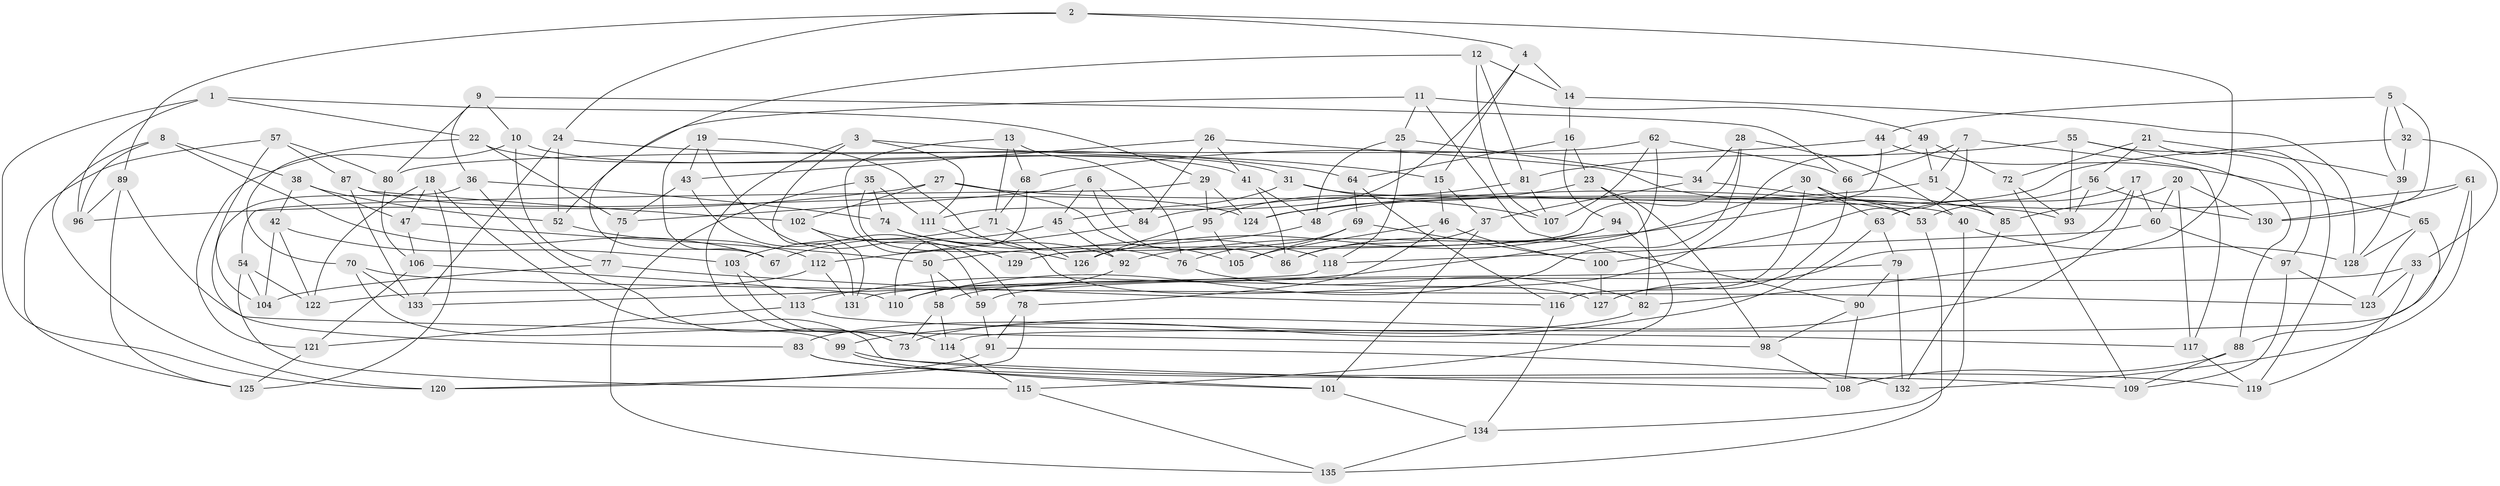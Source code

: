 // Generated by graph-tools (version 1.1) at 2025/03/03/09/25 03:03:00]
// undirected, 135 vertices, 270 edges
graph export_dot {
graph [start="1"]
  node [color=gray90,style=filled];
  1;
  2;
  3;
  4;
  5;
  6;
  7;
  8;
  9;
  10;
  11;
  12;
  13;
  14;
  15;
  16;
  17;
  18;
  19;
  20;
  21;
  22;
  23;
  24;
  25;
  26;
  27;
  28;
  29;
  30;
  31;
  32;
  33;
  34;
  35;
  36;
  37;
  38;
  39;
  40;
  41;
  42;
  43;
  44;
  45;
  46;
  47;
  48;
  49;
  50;
  51;
  52;
  53;
  54;
  55;
  56;
  57;
  58;
  59;
  60;
  61;
  62;
  63;
  64;
  65;
  66;
  67;
  68;
  69;
  70;
  71;
  72;
  73;
  74;
  75;
  76;
  77;
  78;
  79;
  80;
  81;
  82;
  83;
  84;
  85;
  86;
  87;
  88;
  89;
  90;
  91;
  92;
  93;
  94;
  95;
  96;
  97;
  98;
  99;
  100;
  101;
  102;
  103;
  104;
  105;
  106;
  107;
  108;
  109;
  110;
  111;
  112;
  113;
  114;
  115;
  116;
  117;
  118;
  119;
  120;
  121;
  122;
  123;
  124;
  125;
  126;
  127;
  128;
  129;
  130;
  131;
  132;
  133;
  134;
  135;
  1 -- 29;
  1 -- 22;
  1 -- 96;
  1 -- 120;
  2 -- 4;
  2 -- 24;
  2 -- 89;
  2 -- 82;
  3 -- 131;
  3 -- 15;
  3 -- 73;
  3 -- 111;
  4 -- 14;
  4 -- 111;
  4 -- 15;
  5 -- 130;
  5 -- 44;
  5 -- 32;
  5 -- 39;
  6 -- 75;
  6 -- 86;
  6 -- 84;
  6 -- 45;
  7 -- 117;
  7 -- 100;
  7 -- 51;
  7 -- 66;
  8 -- 67;
  8 -- 38;
  8 -- 120;
  8 -- 96;
  9 -- 80;
  9 -- 66;
  9 -- 10;
  9 -- 36;
  10 -- 77;
  10 -- 121;
  10 -- 31;
  11 -- 52;
  11 -- 49;
  11 -- 90;
  11 -- 25;
  12 -- 107;
  12 -- 67;
  12 -- 14;
  12 -- 81;
  13 -- 68;
  13 -- 71;
  13 -- 76;
  13 -- 129;
  14 -- 16;
  14 -- 128;
  15 -- 46;
  15 -- 37;
  16 -- 64;
  16 -- 94;
  16 -- 23;
  17 -- 73;
  17 -- 53;
  17 -- 60;
  17 -- 127;
  18 -- 108;
  18 -- 47;
  18 -- 125;
  18 -- 122;
  19 -- 43;
  19 -- 67;
  19 -- 78;
  19 -- 76;
  20 -- 85;
  20 -- 117;
  20 -- 60;
  20 -- 130;
  21 -- 39;
  21 -- 56;
  21 -- 72;
  21 -- 119;
  22 -- 41;
  22 -- 75;
  22 -- 70;
  23 -- 82;
  23 -- 124;
  23 -- 98;
  24 -- 52;
  24 -- 133;
  24 -- 64;
  25 -- 118;
  25 -- 48;
  25 -- 34;
  26 -- 84;
  26 -- 85;
  26 -- 43;
  26 -- 41;
  27 -- 96;
  27 -- 102;
  27 -- 93;
  27 -- 105;
  28 -- 40;
  28 -- 129;
  28 -- 110;
  28 -- 34;
  29 -- 95;
  29 -- 124;
  29 -- 54;
  30 -- 63;
  30 -- 53;
  30 -- 116;
  30 -- 86;
  31 -- 107;
  31 -- 45;
  31 -- 53;
  32 -- 48;
  32 -- 33;
  32 -- 39;
  33 -- 59;
  33 -- 119;
  33 -- 123;
  34 -- 40;
  34 -- 37;
  35 -- 74;
  35 -- 135;
  35 -- 111;
  35 -- 126;
  36 -- 104;
  36 -- 73;
  36 -- 74;
  37 -- 101;
  37 -- 86;
  38 -- 52;
  38 -- 47;
  38 -- 42;
  39 -- 128;
  40 -- 128;
  40 -- 134;
  41 -- 48;
  41 -- 86;
  42 -- 122;
  42 -- 104;
  42 -- 103;
  43 -- 59;
  43 -- 75;
  44 -- 92;
  44 -- 68;
  44 -- 65;
  45 -- 92;
  45 -- 67;
  46 -- 105;
  46 -- 78;
  46 -- 100;
  47 -- 106;
  47 -- 50;
  48 -- 50;
  49 -- 72;
  49 -- 58;
  49 -- 51;
  50 -- 58;
  50 -- 59;
  51 -- 85;
  51 -- 84;
  52 -- 112;
  53 -- 135;
  54 -- 122;
  54 -- 104;
  54 -- 115;
  55 -- 81;
  55 -- 93;
  55 -- 88;
  55 -- 97;
  56 -- 130;
  56 -- 63;
  56 -- 93;
  57 -- 87;
  57 -- 125;
  57 -- 83;
  57 -- 80;
  58 -- 114;
  58 -- 73;
  59 -- 91;
  60 -- 97;
  60 -- 118;
  61 -- 114;
  61 -- 124;
  61 -- 132;
  61 -- 130;
  62 -- 107;
  62 -- 66;
  62 -- 113;
  62 -- 80;
  63 -- 99;
  63 -- 79;
  64 -- 69;
  64 -- 116;
  65 -- 123;
  65 -- 128;
  65 -- 88;
  66 -- 127;
  68 -- 110;
  68 -- 71;
  69 -- 105;
  69 -- 100;
  69 -- 76;
  70 -- 99;
  70 -- 123;
  70 -- 133;
  71 -- 126;
  71 -- 103;
  72 -- 93;
  72 -- 109;
  74 -- 118;
  74 -- 92;
  75 -- 77;
  76 -- 82;
  77 -- 104;
  77 -- 116;
  78 -- 120;
  78 -- 91;
  79 -- 131;
  79 -- 90;
  79 -- 132;
  80 -- 106;
  81 -- 95;
  81 -- 107;
  82 -- 83;
  83 -- 101;
  83 -- 109;
  84 -- 112;
  85 -- 132;
  87 -- 102;
  87 -- 124;
  87 -- 133;
  88 -- 109;
  88 -- 108;
  89 -- 125;
  89 -- 96;
  89 -- 98;
  90 -- 108;
  90 -- 98;
  91 -- 120;
  91 -- 132;
  92 -- 110;
  94 -- 115;
  94 -- 126;
  94 -- 129;
  95 -- 105;
  95 -- 126;
  97 -- 123;
  97 -- 109;
  98 -- 108;
  99 -- 119;
  99 -- 101;
  100 -- 127;
  101 -- 134;
  102 -- 129;
  102 -- 131;
  103 -- 113;
  103 -- 114;
  106 -- 121;
  106 -- 110;
  111 -- 127;
  112 -- 122;
  112 -- 131;
  113 -- 117;
  113 -- 121;
  114 -- 115;
  115 -- 135;
  116 -- 134;
  117 -- 119;
  118 -- 133;
  121 -- 125;
  134 -- 135;
}
